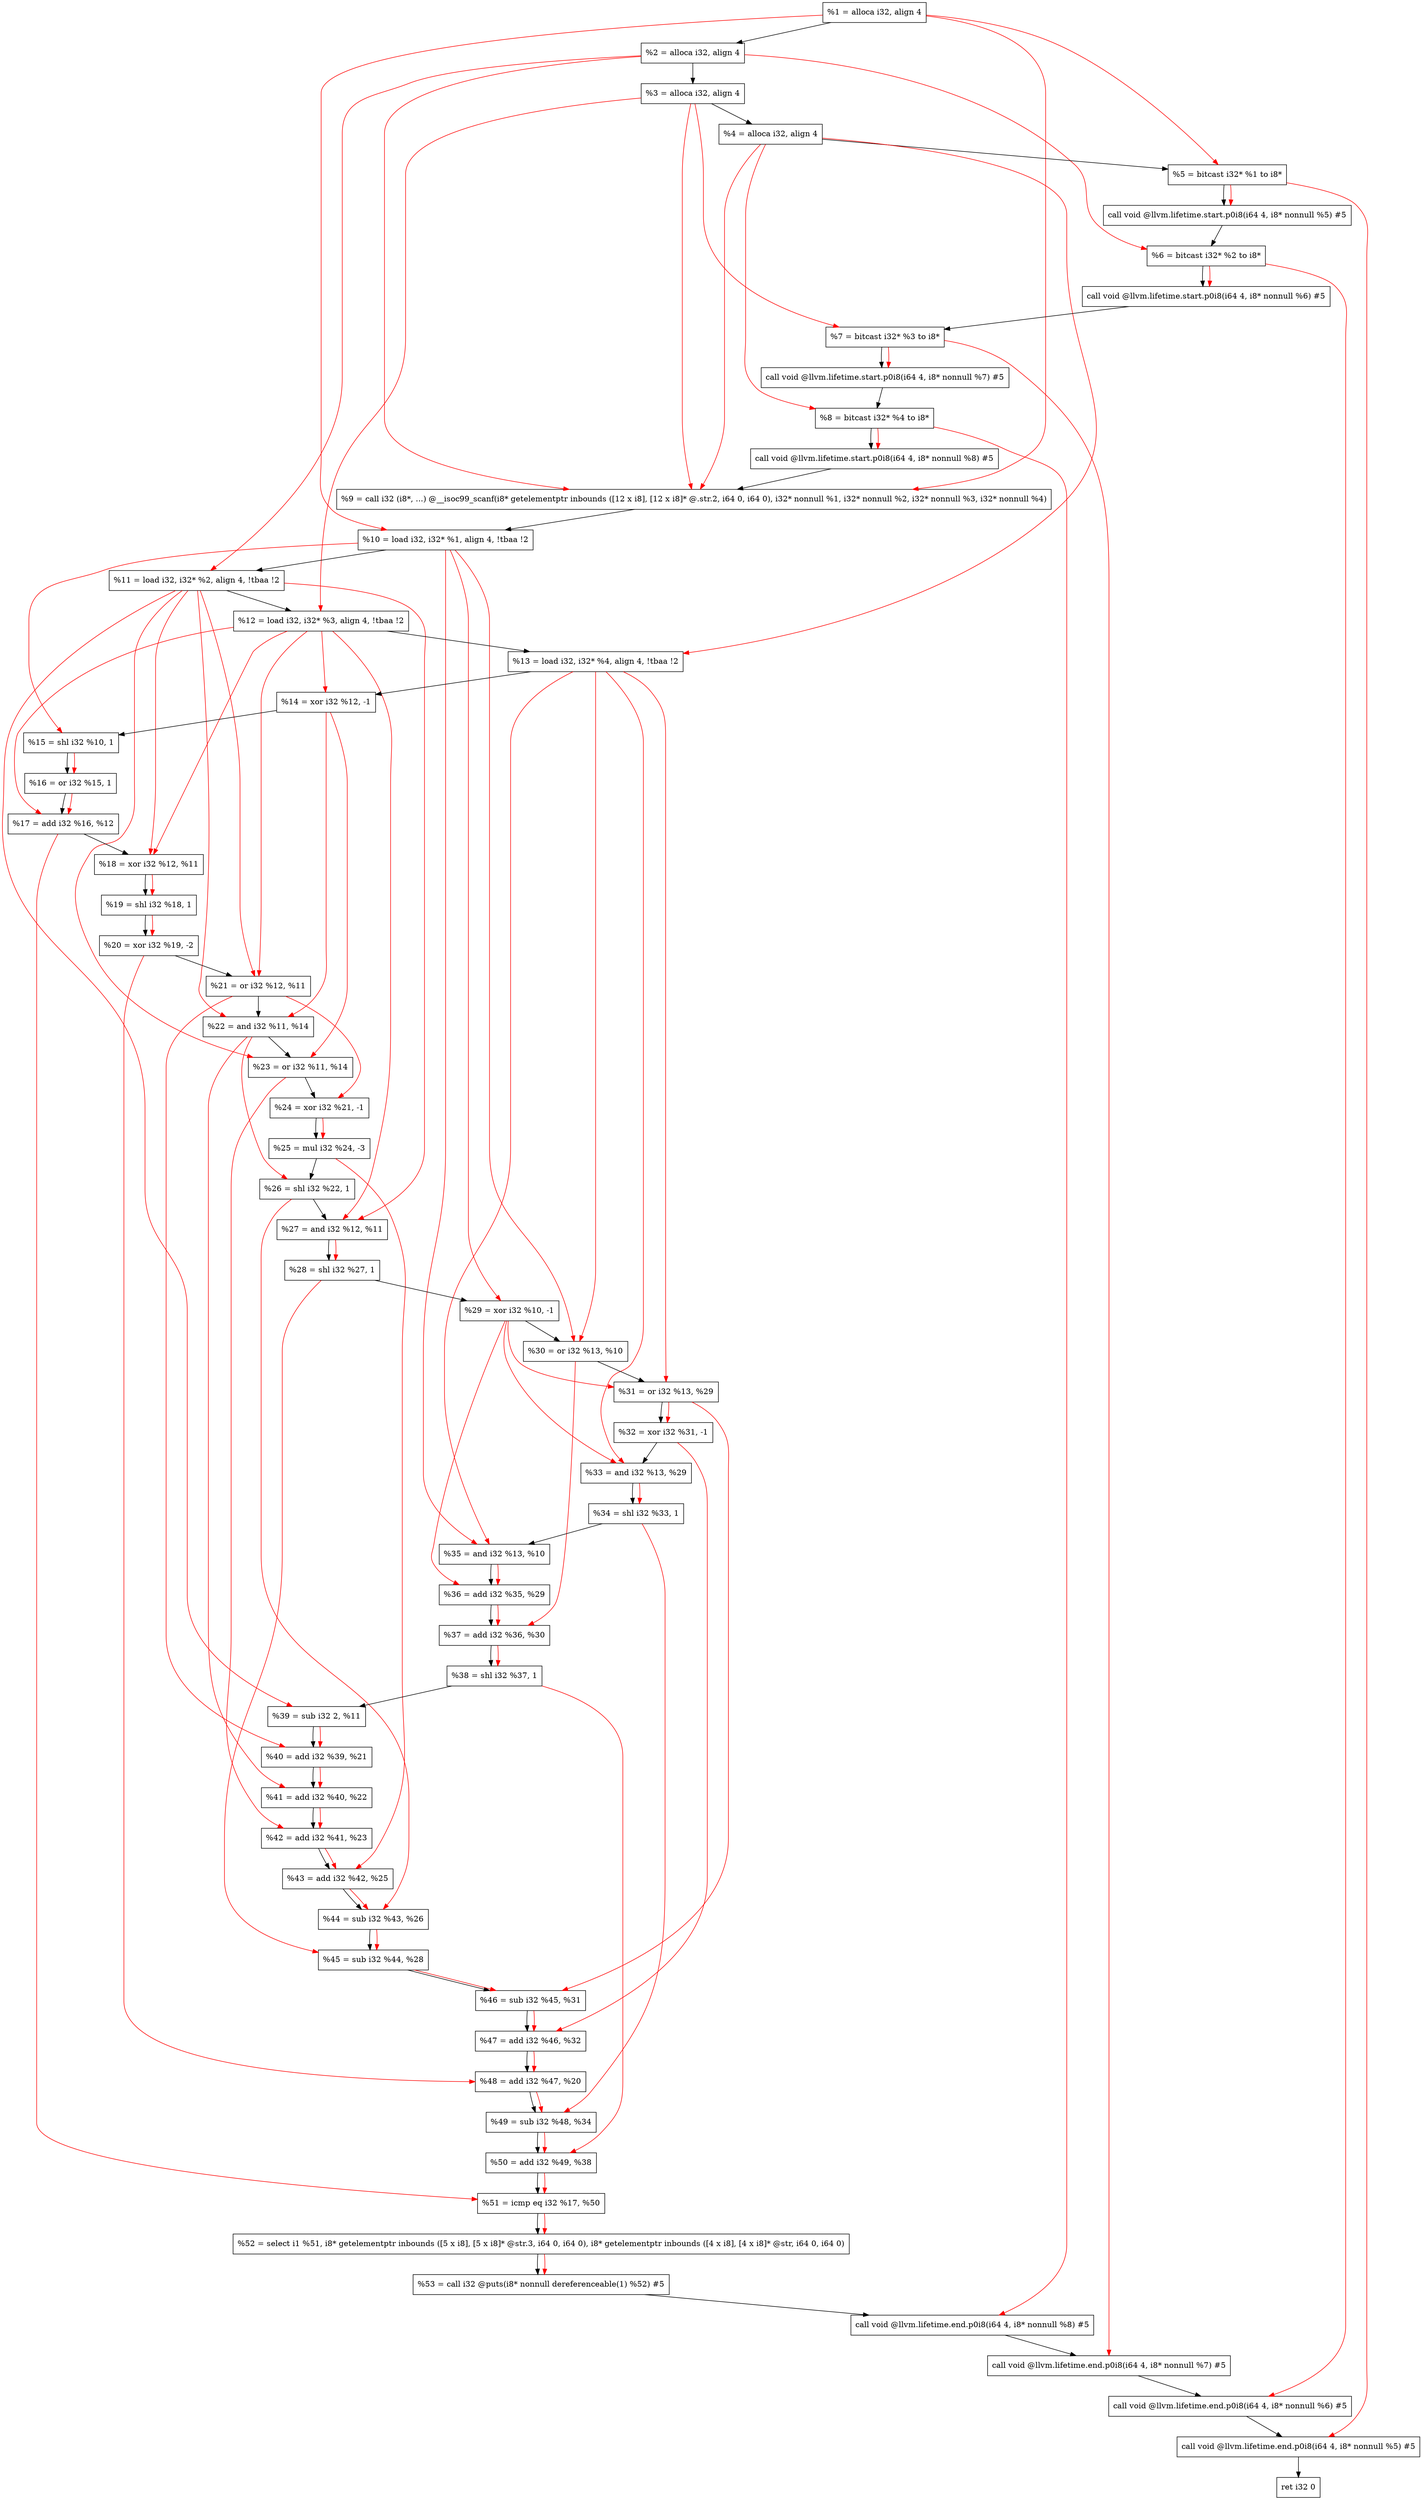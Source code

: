 digraph "DFG for'main' function" {
	Node0x51aa78[shape=record, label="  %1 = alloca i32, align 4"];
	Node0x51aaf8[shape=record, label="  %2 = alloca i32, align 4"];
	Node0x51ab88[shape=record, label="  %3 = alloca i32, align 4"];
	Node0x51abe8[shape=record, label="  %4 = alloca i32, align 4"];
	Node0x51ac98[shape=record, label="  %5 = bitcast i32* %1 to i8*"];
	Node0x51b0c8[shape=record, label="  call void @llvm.lifetime.start.p0i8(i64 4, i8* nonnull %5) #5"];
	Node0x51b1a8[shape=record, label="  %6 = bitcast i32* %2 to i8*"];
	Node0x51b2a8[shape=record, label="  call void @llvm.lifetime.start.p0i8(i64 4, i8* nonnull %6) #5"];
	Node0x51b368[shape=record, label="  %7 = bitcast i32* %3 to i8*"];
	Node0x51b418[shape=record, label="  call void @llvm.lifetime.start.p0i8(i64 4, i8* nonnull %7) #5"];
	Node0x51b4d8[shape=record, label="  %8 = bitcast i32* %4 to i8*"];
	Node0x51b588[shape=record, label="  call void @llvm.lifetime.start.p0i8(i64 4, i8* nonnull %8) #5"];
	Node0x515ae0[shape=record, label="  %9 = call i32 (i8*, ...) @__isoc99_scanf(i8* getelementptr inbounds ([12 x i8], [12 x i8]* @.str.2, i64 0, i64 0), i32* nonnull %1, i32* nonnull %2, i32* nonnull %3, i32* nonnull %4)"];
	Node0x51b788[shape=record, label="  %10 = load i32, i32* %1, align 4, !tbaa !2"];
	Node0x51c6f8[shape=record, label="  %11 = load i32, i32* %2, align 4, !tbaa !2"];
	Node0x51cd68[shape=record, label="  %12 = load i32, i32* %3, align 4, !tbaa !2"];
	Node0x51cdc8[shape=record, label="  %13 = load i32, i32* %4, align 4, !tbaa !2"];
	Node0x51ce40[shape=record, label="  %14 = xor i32 %12, -1"];
	Node0x51ceb0[shape=record, label="  %15 = shl i32 %10, 1"];
	Node0x51cf20[shape=record, label="  %16 = or i32 %15, 1"];
	Node0x51cf90[shape=record, label="  %17 = add i32 %16, %12"];
	Node0x51d000[shape=record, label="  %18 = xor i32 %12, %11"];
	Node0x51d070[shape=record, label="  %19 = shl i32 %18, 1"];
	Node0x51d0e0[shape=record, label="  %20 = xor i32 %19, -2"];
	Node0x51d150[shape=record, label="  %21 = or i32 %12, %11"];
	Node0x51d1c0[shape=record, label="  %22 = and i32 %11, %14"];
	Node0x51d230[shape=record, label="  %23 = or i32 %11, %14"];
	Node0x51d2a0[shape=record, label="  %24 = xor i32 %21, -1"];
	Node0x51d310[shape=record, label="  %25 = mul i32 %24, -3"];
	Node0x51d380[shape=record, label="  %26 = shl i32 %22, 1"];
	Node0x51d3f0[shape=record, label="  %27 = and i32 %12, %11"];
	Node0x51d460[shape=record, label="  %28 = shl i32 %27, 1"];
	Node0x51d4d0[shape=record, label="  %29 = xor i32 %10, -1"];
	Node0x51d540[shape=record, label="  %30 = or i32 %13, %10"];
	Node0x51d5b0[shape=record, label="  %31 = or i32 %13, %29"];
	Node0x51d620[shape=record, label="  %32 = xor i32 %31, -1"];
	Node0x51d690[shape=record, label="  %33 = and i32 %13, %29"];
	Node0x51d700[shape=record, label="  %34 = shl i32 %33, 1"];
	Node0x51d770[shape=record, label="  %35 = and i32 %13, %10"];
	Node0x51d7e0[shape=record, label="  %36 = add i32 %35, %29"];
	Node0x51d850[shape=record, label="  %37 = add i32 %36, %30"];
	Node0x51d8c0[shape=record, label="  %38 = shl i32 %37, 1"];
	Node0x51d930[shape=record, label="  %39 = sub i32 2, %11"];
	Node0x51d9a0[shape=record, label="  %40 = add i32 %39, %21"];
	Node0x51da10[shape=record, label="  %41 = add i32 %40, %22"];
	Node0x51da80[shape=record, label="  %42 = add i32 %41, %23"];
	Node0x51daf0[shape=record, label="  %43 = add i32 %42, %25"];
	Node0x51db60[shape=record, label="  %44 = sub i32 %43, %26"];
	Node0x51dbd0[shape=record, label="  %45 = sub i32 %44, %28"];
	Node0x51dc40[shape=record, label="  %46 = sub i32 %45, %31"];
	Node0x51dcb0[shape=record, label="  %47 = add i32 %46, %32"];
	Node0x51dd20[shape=record, label="  %48 = add i32 %47, %20"];
	Node0x51dd90[shape=record, label="  %49 = sub i32 %48, %34"];
	Node0x51de00[shape=record, label="  %50 = add i32 %49, %38"];
	Node0x51de70[shape=record, label="  %51 = icmp eq i32 %17, %50"];
	Node0x4ba8b8[shape=record, label="  %52 = select i1 %51, i8* getelementptr inbounds ([5 x i8], [5 x i8]* @str.3, i64 0, i64 0), i8* getelementptr inbounds ([4 x i8], [4 x i8]* @str, i64 0, i64 0)"];
	Node0x51df00[shape=record, label="  %53 = call i32 @puts(i8* nonnull dereferenceable(1) %52) #5"];
	Node0x51e1a8[shape=record, label="  call void @llvm.lifetime.end.p0i8(i64 4, i8* nonnull %8) #5"];
	Node0x51e308[shape=record, label="  call void @llvm.lifetime.end.p0i8(i64 4, i8* nonnull %7) #5"];
	Node0x51e418[shape=record, label="  call void @llvm.lifetime.end.p0i8(i64 4, i8* nonnull %6) #5"];
	Node0x51e528[shape=record, label="  call void @llvm.lifetime.end.p0i8(i64 4, i8* nonnull %5) #5"];
	Node0x51e5e8[shape=record, label="  ret i32 0"];
	Node0x51aa78 -> Node0x51aaf8;
	Node0x51aaf8 -> Node0x51ab88;
	Node0x51ab88 -> Node0x51abe8;
	Node0x51abe8 -> Node0x51ac98;
	Node0x51ac98 -> Node0x51b0c8;
	Node0x51b0c8 -> Node0x51b1a8;
	Node0x51b1a8 -> Node0x51b2a8;
	Node0x51b2a8 -> Node0x51b368;
	Node0x51b368 -> Node0x51b418;
	Node0x51b418 -> Node0x51b4d8;
	Node0x51b4d8 -> Node0x51b588;
	Node0x51b588 -> Node0x515ae0;
	Node0x515ae0 -> Node0x51b788;
	Node0x51b788 -> Node0x51c6f8;
	Node0x51c6f8 -> Node0x51cd68;
	Node0x51cd68 -> Node0x51cdc8;
	Node0x51cdc8 -> Node0x51ce40;
	Node0x51ce40 -> Node0x51ceb0;
	Node0x51ceb0 -> Node0x51cf20;
	Node0x51cf20 -> Node0x51cf90;
	Node0x51cf90 -> Node0x51d000;
	Node0x51d000 -> Node0x51d070;
	Node0x51d070 -> Node0x51d0e0;
	Node0x51d0e0 -> Node0x51d150;
	Node0x51d150 -> Node0x51d1c0;
	Node0x51d1c0 -> Node0x51d230;
	Node0x51d230 -> Node0x51d2a0;
	Node0x51d2a0 -> Node0x51d310;
	Node0x51d310 -> Node0x51d380;
	Node0x51d380 -> Node0x51d3f0;
	Node0x51d3f0 -> Node0x51d460;
	Node0x51d460 -> Node0x51d4d0;
	Node0x51d4d0 -> Node0x51d540;
	Node0x51d540 -> Node0x51d5b0;
	Node0x51d5b0 -> Node0x51d620;
	Node0x51d620 -> Node0x51d690;
	Node0x51d690 -> Node0x51d700;
	Node0x51d700 -> Node0x51d770;
	Node0x51d770 -> Node0x51d7e0;
	Node0x51d7e0 -> Node0x51d850;
	Node0x51d850 -> Node0x51d8c0;
	Node0x51d8c0 -> Node0x51d930;
	Node0x51d930 -> Node0x51d9a0;
	Node0x51d9a0 -> Node0x51da10;
	Node0x51da10 -> Node0x51da80;
	Node0x51da80 -> Node0x51daf0;
	Node0x51daf0 -> Node0x51db60;
	Node0x51db60 -> Node0x51dbd0;
	Node0x51dbd0 -> Node0x51dc40;
	Node0x51dc40 -> Node0x51dcb0;
	Node0x51dcb0 -> Node0x51dd20;
	Node0x51dd20 -> Node0x51dd90;
	Node0x51dd90 -> Node0x51de00;
	Node0x51de00 -> Node0x51de70;
	Node0x51de70 -> Node0x4ba8b8;
	Node0x4ba8b8 -> Node0x51df00;
	Node0x51df00 -> Node0x51e1a8;
	Node0x51e1a8 -> Node0x51e308;
	Node0x51e308 -> Node0x51e418;
	Node0x51e418 -> Node0x51e528;
	Node0x51e528 -> Node0x51e5e8;
edge [color=red]
	Node0x51aa78 -> Node0x51ac98;
	Node0x51ac98 -> Node0x51b0c8;
	Node0x51aaf8 -> Node0x51b1a8;
	Node0x51b1a8 -> Node0x51b2a8;
	Node0x51ab88 -> Node0x51b368;
	Node0x51b368 -> Node0x51b418;
	Node0x51abe8 -> Node0x51b4d8;
	Node0x51b4d8 -> Node0x51b588;
	Node0x51aa78 -> Node0x515ae0;
	Node0x51aaf8 -> Node0x515ae0;
	Node0x51ab88 -> Node0x515ae0;
	Node0x51abe8 -> Node0x515ae0;
	Node0x51aa78 -> Node0x51b788;
	Node0x51aaf8 -> Node0x51c6f8;
	Node0x51ab88 -> Node0x51cd68;
	Node0x51abe8 -> Node0x51cdc8;
	Node0x51cd68 -> Node0x51ce40;
	Node0x51b788 -> Node0x51ceb0;
	Node0x51ceb0 -> Node0x51cf20;
	Node0x51cf20 -> Node0x51cf90;
	Node0x51cd68 -> Node0x51cf90;
	Node0x51cd68 -> Node0x51d000;
	Node0x51c6f8 -> Node0x51d000;
	Node0x51d000 -> Node0x51d070;
	Node0x51d070 -> Node0x51d0e0;
	Node0x51cd68 -> Node0x51d150;
	Node0x51c6f8 -> Node0x51d150;
	Node0x51c6f8 -> Node0x51d1c0;
	Node0x51ce40 -> Node0x51d1c0;
	Node0x51c6f8 -> Node0x51d230;
	Node0x51ce40 -> Node0x51d230;
	Node0x51d150 -> Node0x51d2a0;
	Node0x51d2a0 -> Node0x51d310;
	Node0x51d1c0 -> Node0x51d380;
	Node0x51cd68 -> Node0x51d3f0;
	Node0x51c6f8 -> Node0x51d3f0;
	Node0x51d3f0 -> Node0x51d460;
	Node0x51b788 -> Node0x51d4d0;
	Node0x51cdc8 -> Node0x51d540;
	Node0x51b788 -> Node0x51d540;
	Node0x51cdc8 -> Node0x51d5b0;
	Node0x51d4d0 -> Node0x51d5b0;
	Node0x51d5b0 -> Node0x51d620;
	Node0x51cdc8 -> Node0x51d690;
	Node0x51d4d0 -> Node0x51d690;
	Node0x51d690 -> Node0x51d700;
	Node0x51cdc8 -> Node0x51d770;
	Node0x51b788 -> Node0x51d770;
	Node0x51d770 -> Node0x51d7e0;
	Node0x51d4d0 -> Node0x51d7e0;
	Node0x51d7e0 -> Node0x51d850;
	Node0x51d540 -> Node0x51d850;
	Node0x51d850 -> Node0x51d8c0;
	Node0x51c6f8 -> Node0x51d930;
	Node0x51d930 -> Node0x51d9a0;
	Node0x51d150 -> Node0x51d9a0;
	Node0x51d9a0 -> Node0x51da10;
	Node0x51d1c0 -> Node0x51da10;
	Node0x51da10 -> Node0x51da80;
	Node0x51d230 -> Node0x51da80;
	Node0x51da80 -> Node0x51daf0;
	Node0x51d310 -> Node0x51daf0;
	Node0x51daf0 -> Node0x51db60;
	Node0x51d380 -> Node0x51db60;
	Node0x51db60 -> Node0x51dbd0;
	Node0x51d460 -> Node0x51dbd0;
	Node0x51dbd0 -> Node0x51dc40;
	Node0x51d5b0 -> Node0x51dc40;
	Node0x51dc40 -> Node0x51dcb0;
	Node0x51d620 -> Node0x51dcb0;
	Node0x51dcb0 -> Node0x51dd20;
	Node0x51d0e0 -> Node0x51dd20;
	Node0x51dd20 -> Node0x51dd90;
	Node0x51d700 -> Node0x51dd90;
	Node0x51dd90 -> Node0x51de00;
	Node0x51d8c0 -> Node0x51de00;
	Node0x51cf90 -> Node0x51de70;
	Node0x51de00 -> Node0x51de70;
	Node0x51de70 -> Node0x4ba8b8;
	Node0x4ba8b8 -> Node0x51df00;
	Node0x51b4d8 -> Node0x51e1a8;
	Node0x51b368 -> Node0x51e308;
	Node0x51b1a8 -> Node0x51e418;
	Node0x51ac98 -> Node0x51e528;
}
